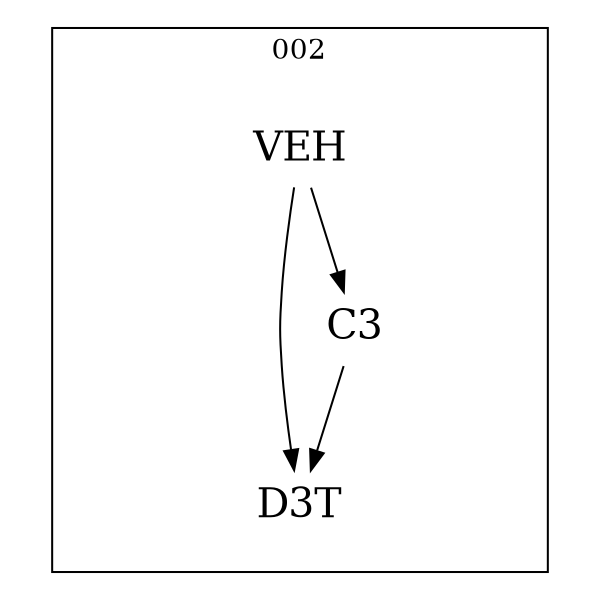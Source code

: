strict digraph DAGS {
	size = "4,4!" ; ratio ="fill"; subgraph cluster_0{
			labeldoc = "t";
			label = "002";node	[label= VEH, shape = plaintext, fontsize=20] VEH;node	[label= D3T, shape = plaintext, fontsize=20] D3T;node	[label= C3, shape = plaintext, fontsize=20] C3;
VEH->D3T;
VEH->C3;
C3->D3T;
	}}